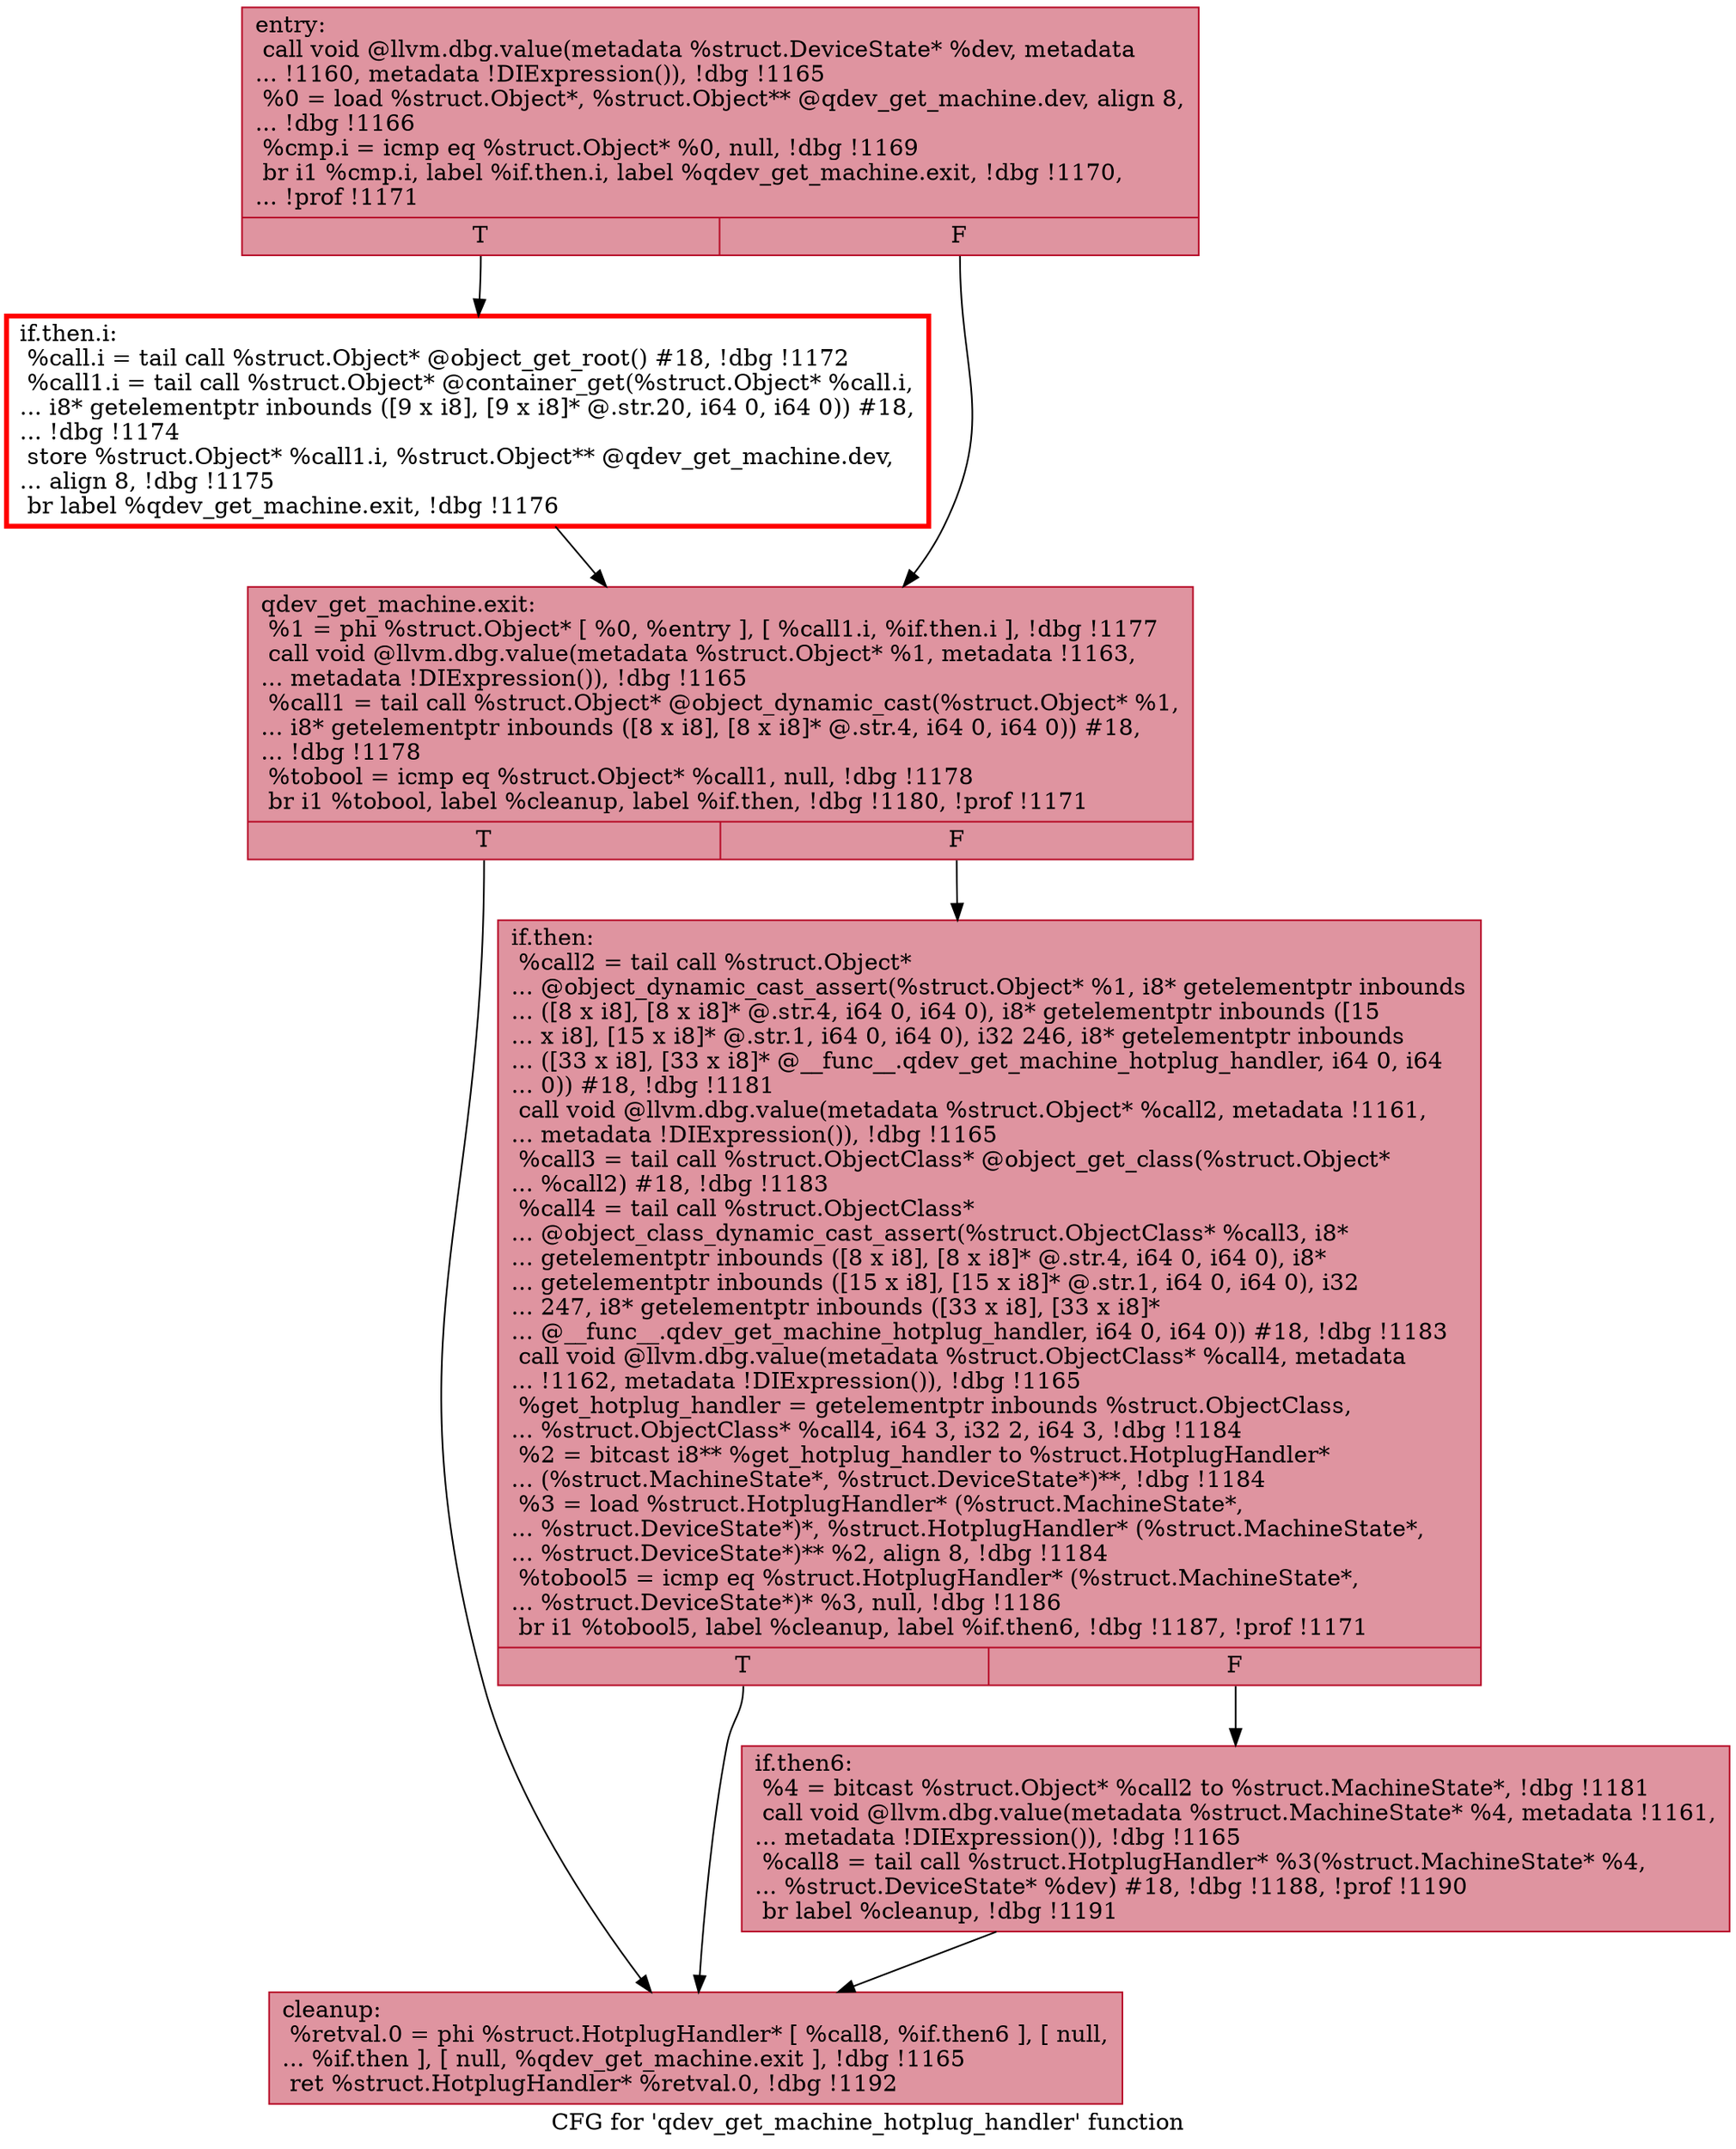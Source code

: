 digraph "CFG for 'qdev_get_machine_hotplug_handler' function" {
	label="CFG for 'qdev_get_machine_hotplug_handler' function";

	Node0x55e1ca0fff80 [shape=record,color="#b70d28ff", style=filled, fillcolor="#b70d2870",label="{entry:\l  call void @llvm.dbg.value(metadata %struct.DeviceState* %dev, metadata\l... !1160, metadata !DIExpression()), !dbg !1165\l  %0 = load %struct.Object*, %struct.Object** @qdev_get_machine.dev, align 8,\l... !dbg !1166\l  %cmp.i = icmp eq %struct.Object* %0, null, !dbg !1169\l  br i1 %cmp.i, label %if.then.i, label %qdev_get_machine.exit, !dbg !1170,\l... !prof !1171\l|{<s0>T|<s1>F}}"];
	Node0x55e1ca0fff80:s0 -> Node0x55e1ca2292f0;
	Node0x55e1ca0fff80:s1 -> Node0x55e1ca1b0860;
	Node0x55e1ca2292f0 [shape=record,penwidth=3.0, color="red",label="{if.then.i:                                        \l  %call.i = tail call %struct.Object* @object_get_root() #18, !dbg !1172\l  %call1.i = tail call %struct.Object* @container_get(%struct.Object* %call.i,\l... i8* getelementptr inbounds ([9 x i8], [9 x i8]* @.str.20, i64 0, i64 0)) #18,\l... !dbg !1174\l  store %struct.Object* %call1.i, %struct.Object** @qdev_get_machine.dev,\l... align 8, !dbg !1175\l  br label %qdev_get_machine.exit, !dbg !1176\l}"];
	Node0x55e1ca2292f0 -> Node0x55e1ca1b0860;
	Node0x55e1ca1b0860 [shape=record,color="#b70d28ff", style=filled, fillcolor="#b70d2870",label="{qdev_get_machine.exit:                            \l  %1 = phi %struct.Object* [ %0, %entry ], [ %call1.i, %if.then.i ], !dbg !1177\l  call void @llvm.dbg.value(metadata %struct.Object* %1, metadata !1163,\l... metadata !DIExpression()), !dbg !1165\l  %call1 = tail call %struct.Object* @object_dynamic_cast(%struct.Object* %1,\l... i8* getelementptr inbounds ([8 x i8], [8 x i8]* @.str.4, i64 0, i64 0)) #18,\l... !dbg !1178\l  %tobool = icmp eq %struct.Object* %call1, null, !dbg !1178\l  br i1 %tobool, label %cleanup, label %if.then, !dbg !1180, !prof !1171\l|{<s0>T|<s1>F}}"];
	Node0x55e1ca1b0860:s0 -> Node0x55e1ca136470;
	Node0x55e1ca1b0860:s1 -> Node0x55e1ca0e2360;
	Node0x55e1ca0e2360 [shape=record,color="#b70d28ff", style=filled, fillcolor="#b70d2870",label="{if.then:                                          \l  %call2 = tail call %struct.Object*\l... @object_dynamic_cast_assert(%struct.Object* %1, i8* getelementptr inbounds\l... ([8 x i8], [8 x i8]* @.str.4, i64 0, i64 0), i8* getelementptr inbounds ([15\l... x i8], [15 x i8]* @.str.1, i64 0, i64 0), i32 246, i8* getelementptr inbounds\l... ([33 x i8], [33 x i8]* @__func__.qdev_get_machine_hotplug_handler, i64 0, i64\l... 0)) #18, !dbg !1181\l  call void @llvm.dbg.value(metadata %struct.Object* %call2, metadata !1161,\l... metadata !DIExpression()), !dbg !1165\l  %call3 = tail call %struct.ObjectClass* @object_get_class(%struct.Object*\l... %call2) #18, !dbg !1183\l  %call4 = tail call %struct.ObjectClass*\l... @object_class_dynamic_cast_assert(%struct.ObjectClass* %call3, i8*\l... getelementptr inbounds ([8 x i8], [8 x i8]* @.str.4, i64 0, i64 0), i8*\l... getelementptr inbounds ([15 x i8], [15 x i8]* @.str.1, i64 0, i64 0), i32\l... 247, i8* getelementptr inbounds ([33 x i8], [33 x i8]*\l... @__func__.qdev_get_machine_hotplug_handler, i64 0, i64 0)) #18, !dbg !1183\l  call void @llvm.dbg.value(metadata %struct.ObjectClass* %call4, metadata\l... !1162, metadata !DIExpression()), !dbg !1165\l  %get_hotplug_handler = getelementptr inbounds %struct.ObjectClass,\l... %struct.ObjectClass* %call4, i64 3, i32 2, i64 3, !dbg !1184\l  %2 = bitcast i8** %get_hotplug_handler to %struct.HotplugHandler*\l... (%struct.MachineState*, %struct.DeviceState*)**, !dbg !1184\l  %3 = load %struct.HotplugHandler* (%struct.MachineState*,\l... %struct.DeviceState*)*, %struct.HotplugHandler* (%struct.MachineState*,\l... %struct.DeviceState*)** %2, align 8, !dbg !1184\l  %tobool5 = icmp eq %struct.HotplugHandler* (%struct.MachineState*,\l... %struct.DeviceState*)* %3, null, !dbg !1186\l  br i1 %tobool5, label %cleanup, label %if.then6, !dbg !1187, !prof !1171\l|{<s0>T|<s1>F}}"];
	Node0x55e1ca0e2360:s0 -> Node0x55e1ca136470;
	Node0x55e1ca0e2360:s1 -> Node0x55e1ca0e2880;
	Node0x55e1ca0e2880 [shape=record,color="#b70d28ff", style=filled, fillcolor="#b70d2870",label="{if.then6:                                         \l  %4 = bitcast %struct.Object* %call2 to %struct.MachineState*, !dbg !1181\l  call void @llvm.dbg.value(metadata %struct.MachineState* %4, metadata !1161,\l... metadata !DIExpression()), !dbg !1165\l  %call8 = tail call %struct.HotplugHandler* %3(%struct.MachineState* %4,\l... %struct.DeviceState* %dev) #18, !dbg !1188, !prof !1190\l  br label %cleanup, !dbg !1191\l}"];
	Node0x55e1ca0e2880 -> Node0x55e1ca136470;
	Node0x55e1ca136470 [shape=record,color="#b70d28ff", style=filled, fillcolor="#b70d2870",label="{cleanup:                                          \l  %retval.0 = phi %struct.HotplugHandler* [ %call8, %if.then6 ], [ null,\l... %if.then ], [ null, %qdev_get_machine.exit ], !dbg !1165\l  ret %struct.HotplugHandler* %retval.0, !dbg !1192\l}"];
}
